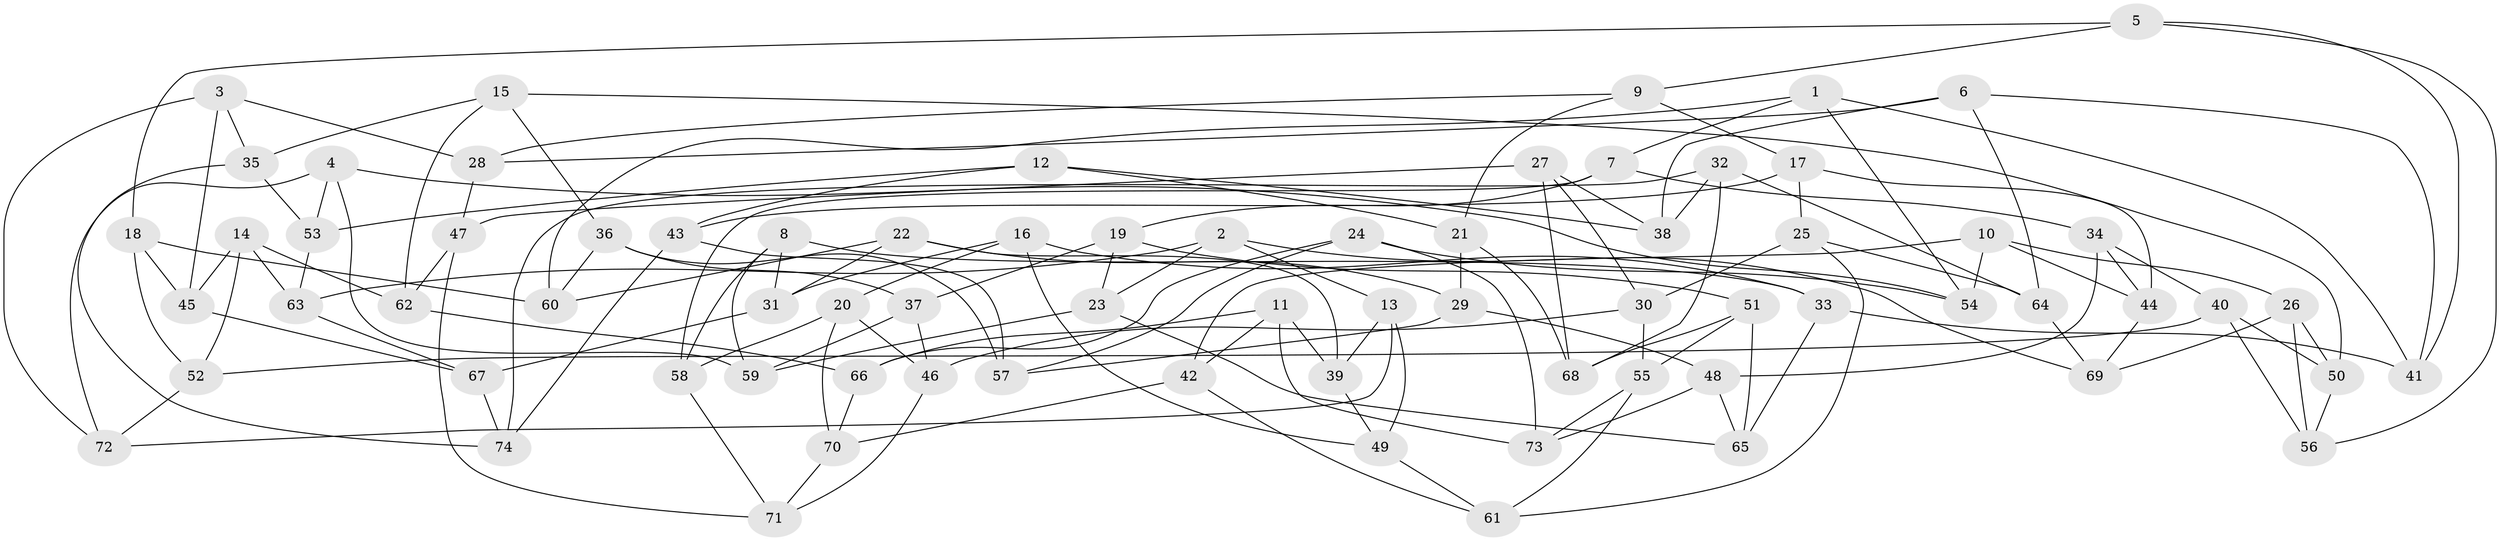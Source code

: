 // Generated by graph-tools (version 1.1) at 2025/50/03/09/25 03:50:47]
// undirected, 74 vertices, 148 edges
graph export_dot {
graph [start="1"]
  node [color=gray90,style=filled];
  1;
  2;
  3;
  4;
  5;
  6;
  7;
  8;
  9;
  10;
  11;
  12;
  13;
  14;
  15;
  16;
  17;
  18;
  19;
  20;
  21;
  22;
  23;
  24;
  25;
  26;
  27;
  28;
  29;
  30;
  31;
  32;
  33;
  34;
  35;
  36;
  37;
  38;
  39;
  40;
  41;
  42;
  43;
  44;
  45;
  46;
  47;
  48;
  49;
  50;
  51;
  52;
  53;
  54;
  55;
  56;
  57;
  58;
  59;
  60;
  61;
  62;
  63;
  64;
  65;
  66;
  67;
  68;
  69;
  70;
  71;
  72;
  73;
  74;
  1 -- 7;
  1 -- 54;
  1 -- 41;
  1 -- 60;
  2 -- 13;
  2 -- 63;
  2 -- 23;
  2 -- 69;
  3 -- 72;
  3 -- 28;
  3 -- 35;
  3 -- 45;
  4 -- 72;
  4 -- 54;
  4 -- 53;
  4 -- 59;
  5 -- 18;
  5 -- 9;
  5 -- 41;
  5 -- 56;
  6 -- 64;
  6 -- 41;
  6 -- 28;
  6 -- 38;
  7 -- 34;
  7 -- 58;
  7 -- 19;
  8 -- 58;
  8 -- 59;
  8 -- 31;
  8 -- 33;
  9 -- 28;
  9 -- 17;
  9 -- 21;
  10 -- 54;
  10 -- 26;
  10 -- 42;
  10 -- 44;
  11 -- 39;
  11 -- 66;
  11 -- 42;
  11 -- 73;
  12 -- 38;
  12 -- 21;
  12 -- 43;
  12 -- 53;
  13 -- 49;
  13 -- 39;
  13 -- 72;
  14 -- 45;
  14 -- 62;
  14 -- 63;
  14 -- 52;
  15 -- 36;
  15 -- 50;
  15 -- 35;
  15 -- 62;
  16 -- 20;
  16 -- 31;
  16 -- 33;
  16 -- 49;
  17 -- 44;
  17 -- 25;
  17 -- 43;
  18 -- 60;
  18 -- 52;
  18 -- 45;
  19 -- 23;
  19 -- 51;
  19 -- 37;
  20 -- 58;
  20 -- 46;
  20 -- 70;
  21 -- 29;
  21 -- 68;
  22 -- 29;
  22 -- 31;
  22 -- 39;
  22 -- 60;
  23 -- 65;
  23 -- 59;
  24 -- 73;
  24 -- 66;
  24 -- 54;
  24 -- 57;
  25 -- 61;
  25 -- 64;
  25 -- 30;
  26 -- 69;
  26 -- 50;
  26 -- 56;
  27 -- 68;
  27 -- 47;
  27 -- 30;
  27 -- 38;
  28 -- 47;
  29 -- 57;
  29 -- 48;
  30 -- 55;
  30 -- 46;
  31 -- 67;
  32 -- 64;
  32 -- 68;
  32 -- 74;
  32 -- 38;
  33 -- 41;
  33 -- 65;
  34 -- 48;
  34 -- 40;
  34 -- 44;
  35 -- 53;
  35 -- 74;
  36 -- 60;
  36 -- 37;
  36 -- 57;
  37 -- 46;
  37 -- 59;
  39 -- 49;
  40 -- 52;
  40 -- 56;
  40 -- 50;
  42 -- 61;
  42 -- 70;
  43 -- 57;
  43 -- 74;
  44 -- 69;
  45 -- 67;
  46 -- 71;
  47 -- 71;
  47 -- 62;
  48 -- 65;
  48 -- 73;
  49 -- 61;
  50 -- 56;
  51 -- 65;
  51 -- 68;
  51 -- 55;
  52 -- 72;
  53 -- 63;
  55 -- 61;
  55 -- 73;
  58 -- 71;
  62 -- 66;
  63 -- 67;
  64 -- 69;
  66 -- 70;
  67 -- 74;
  70 -- 71;
}
